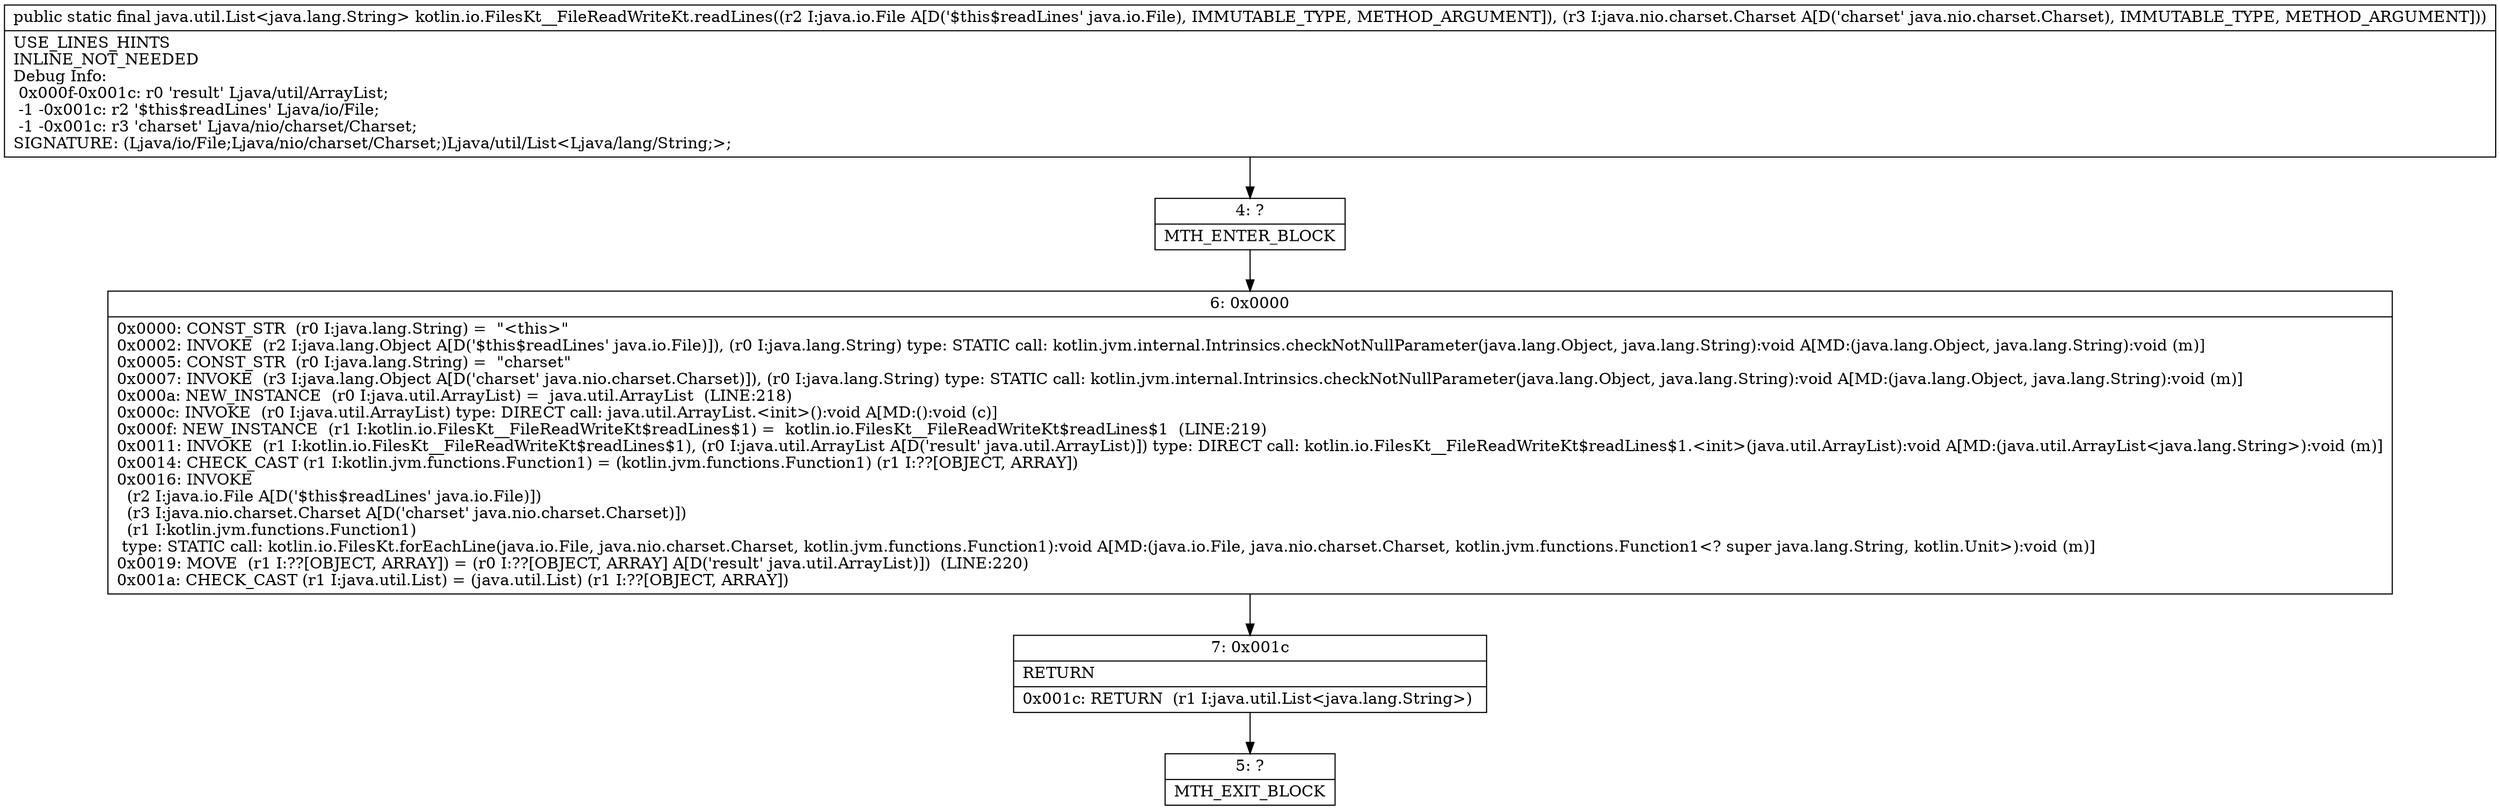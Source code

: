 digraph "CFG forkotlin.io.FilesKt__FileReadWriteKt.readLines(Ljava\/io\/File;Ljava\/nio\/charset\/Charset;)Ljava\/util\/List;" {
Node_4 [shape=record,label="{4\:\ ?|MTH_ENTER_BLOCK\l}"];
Node_6 [shape=record,label="{6\:\ 0x0000|0x0000: CONST_STR  (r0 I:java.lang.String) =  \"\<this\>\" \l0x0002: INVOKE  (r2 I:java.lang.Object A[D('$this$readLines' java.io.File)]), (r0 I:java.lang.String) type: STATIC call: kotlin.jvm.internal.Intrinsics.checkNotNullParameter(java.lang.Object, java.lang.String):void A[MD:(java.lang.Object, java.lang.String):void (m)]\l0x0005: CONST_STR  (r0 I:java.lang.String) =  \"charset\" \l0x0007: INVOKE  (r3 I:java.lang.Object A[D('charset' java.nio.charset.Charset)]), (r0 I:java.lang.String) type: STATIC call: kotlin.jvm.internal.Intrinsics.checkNotNullParameter(java.lang.Object, java.lang.String):void A[MD:(java.lang.Object, java.lang.String):void (m)]\l0x000a: NEW_INSTANCE  (r0 I:java.util.ArrayList) =  java.util.ArrayList  (LINE:218)\l0x000c: INVOKE  (r0 I:java.util.ArrayList) type: DIRECT call: java.util.ArrayList.\<init\>():void A[MD:():void (c)]\l0x000f: NEW_INSTANCE  (r1 I:kotlin.io.FilesKt__FileReadWriteKt$readLines$1) =  kotlin.io.FilesKt__FileReadWriteKt$readLines$1  (LINE:219)\l0x0011: INVOKE  (r1 I:kotlin.io.FilesKt__FileReadWriteKt$readLines$1), (r0 I:java.util.ArrayList A[D('result' java.util.ArrayList)]) type: DIRECT call: kotlin.io.FilesKt__FileReadWriteKt$readLines$1.\<init\>(java.util.ArrayList):void A[MD:(java.util.ArrayList\<java.lang.String\>):void (m)]\l0x0014: CHECK_CAST (r1 I:kotlin.jvm.functions.Function1) = (kotlin.jvm.functions.Function1) (r1 I:??[OBJECT, ARRAY]) \l0x0016: INVOKE  \l  (r2 I:java.io.File A[D('$this$readLines' java.io.File)])\l  (r3 I:java.nio.charset.Charset A[D('charset' java.nio.charset.Charset)])\l  (r1 I:kotlin.jvm.functions.Function1)\l type: STATIC call: kotlin.io.FilesKt.forEachLine(java.io.File, java.nio.charset.Charset, kotlin.jvm.functions.Function1):void A[MD:(java.io.File, java.nio.charset.Charset, kotlin.jvm.functions.Function1\<? super java.lang.String, kotlin.Unit\>):void (m)]\l0x0019: MOVE  (r1 I:??[OBJECT, ARRAY]) = (r0 I:??[OBJECT, ARRAY] A[D('result' java.util.ArrayList)])  (LINE:220)\l0x001a: CHECK_CAST (r1 I:java.util.List) = (java.util.List) (r1 I:??[OBJECT, ARRAY]) \l}"];
Node_7 [shape=record,label="{7\:\ 0x001c|RETURN\l|0x001c: RETURN  (r1 I:java.util.List\<java.lang.String\>) \l}"];
Node_5 [shape=record,label="{5\:\ ?|MTH_EXIT_BLOCK\l}"];
MethodNode[shape=record,label="{public static final java.util.List\<java.lang.String\> kotlin.io.FilesKt__FileReadWriteKt.readLines((r2 I:java.io.File A[D('$this$readLines' java.io.File), IMMUTABLE_TYPE, METHOD_ARGUMENT]), (r3 I:java.nio.charset.Charset A[D('charset' java.nio.charset.Charset), IMMUTABLE_TYPE, METHOD_ARGUMENT]))  | USE_LINES_HINTS\lINLINE_NOT_NEEDED\lDebug Info:\l  0x000f\-0x001c: r0 'result' Ljava\/util\/ArrayList;\l  \-1 \-0x001c: r2 '$this$readLines' Ljava\/io\/File;\l  \-1 \-0x001c: r3 'charset' Ljava\/nio\/charset\/Charset;\lSIGNATURE: (Ljava\/io\/File;Ljava\/nio\/charset\/Charset;)Ljava\/util\/List\<Ljava\/lang\/String;\>;\l}"];
MethodNode -> Node_4;Node_4 -> Node_6;
Node_6 -> Node_7;
Node_7 -> Node_5;
}

